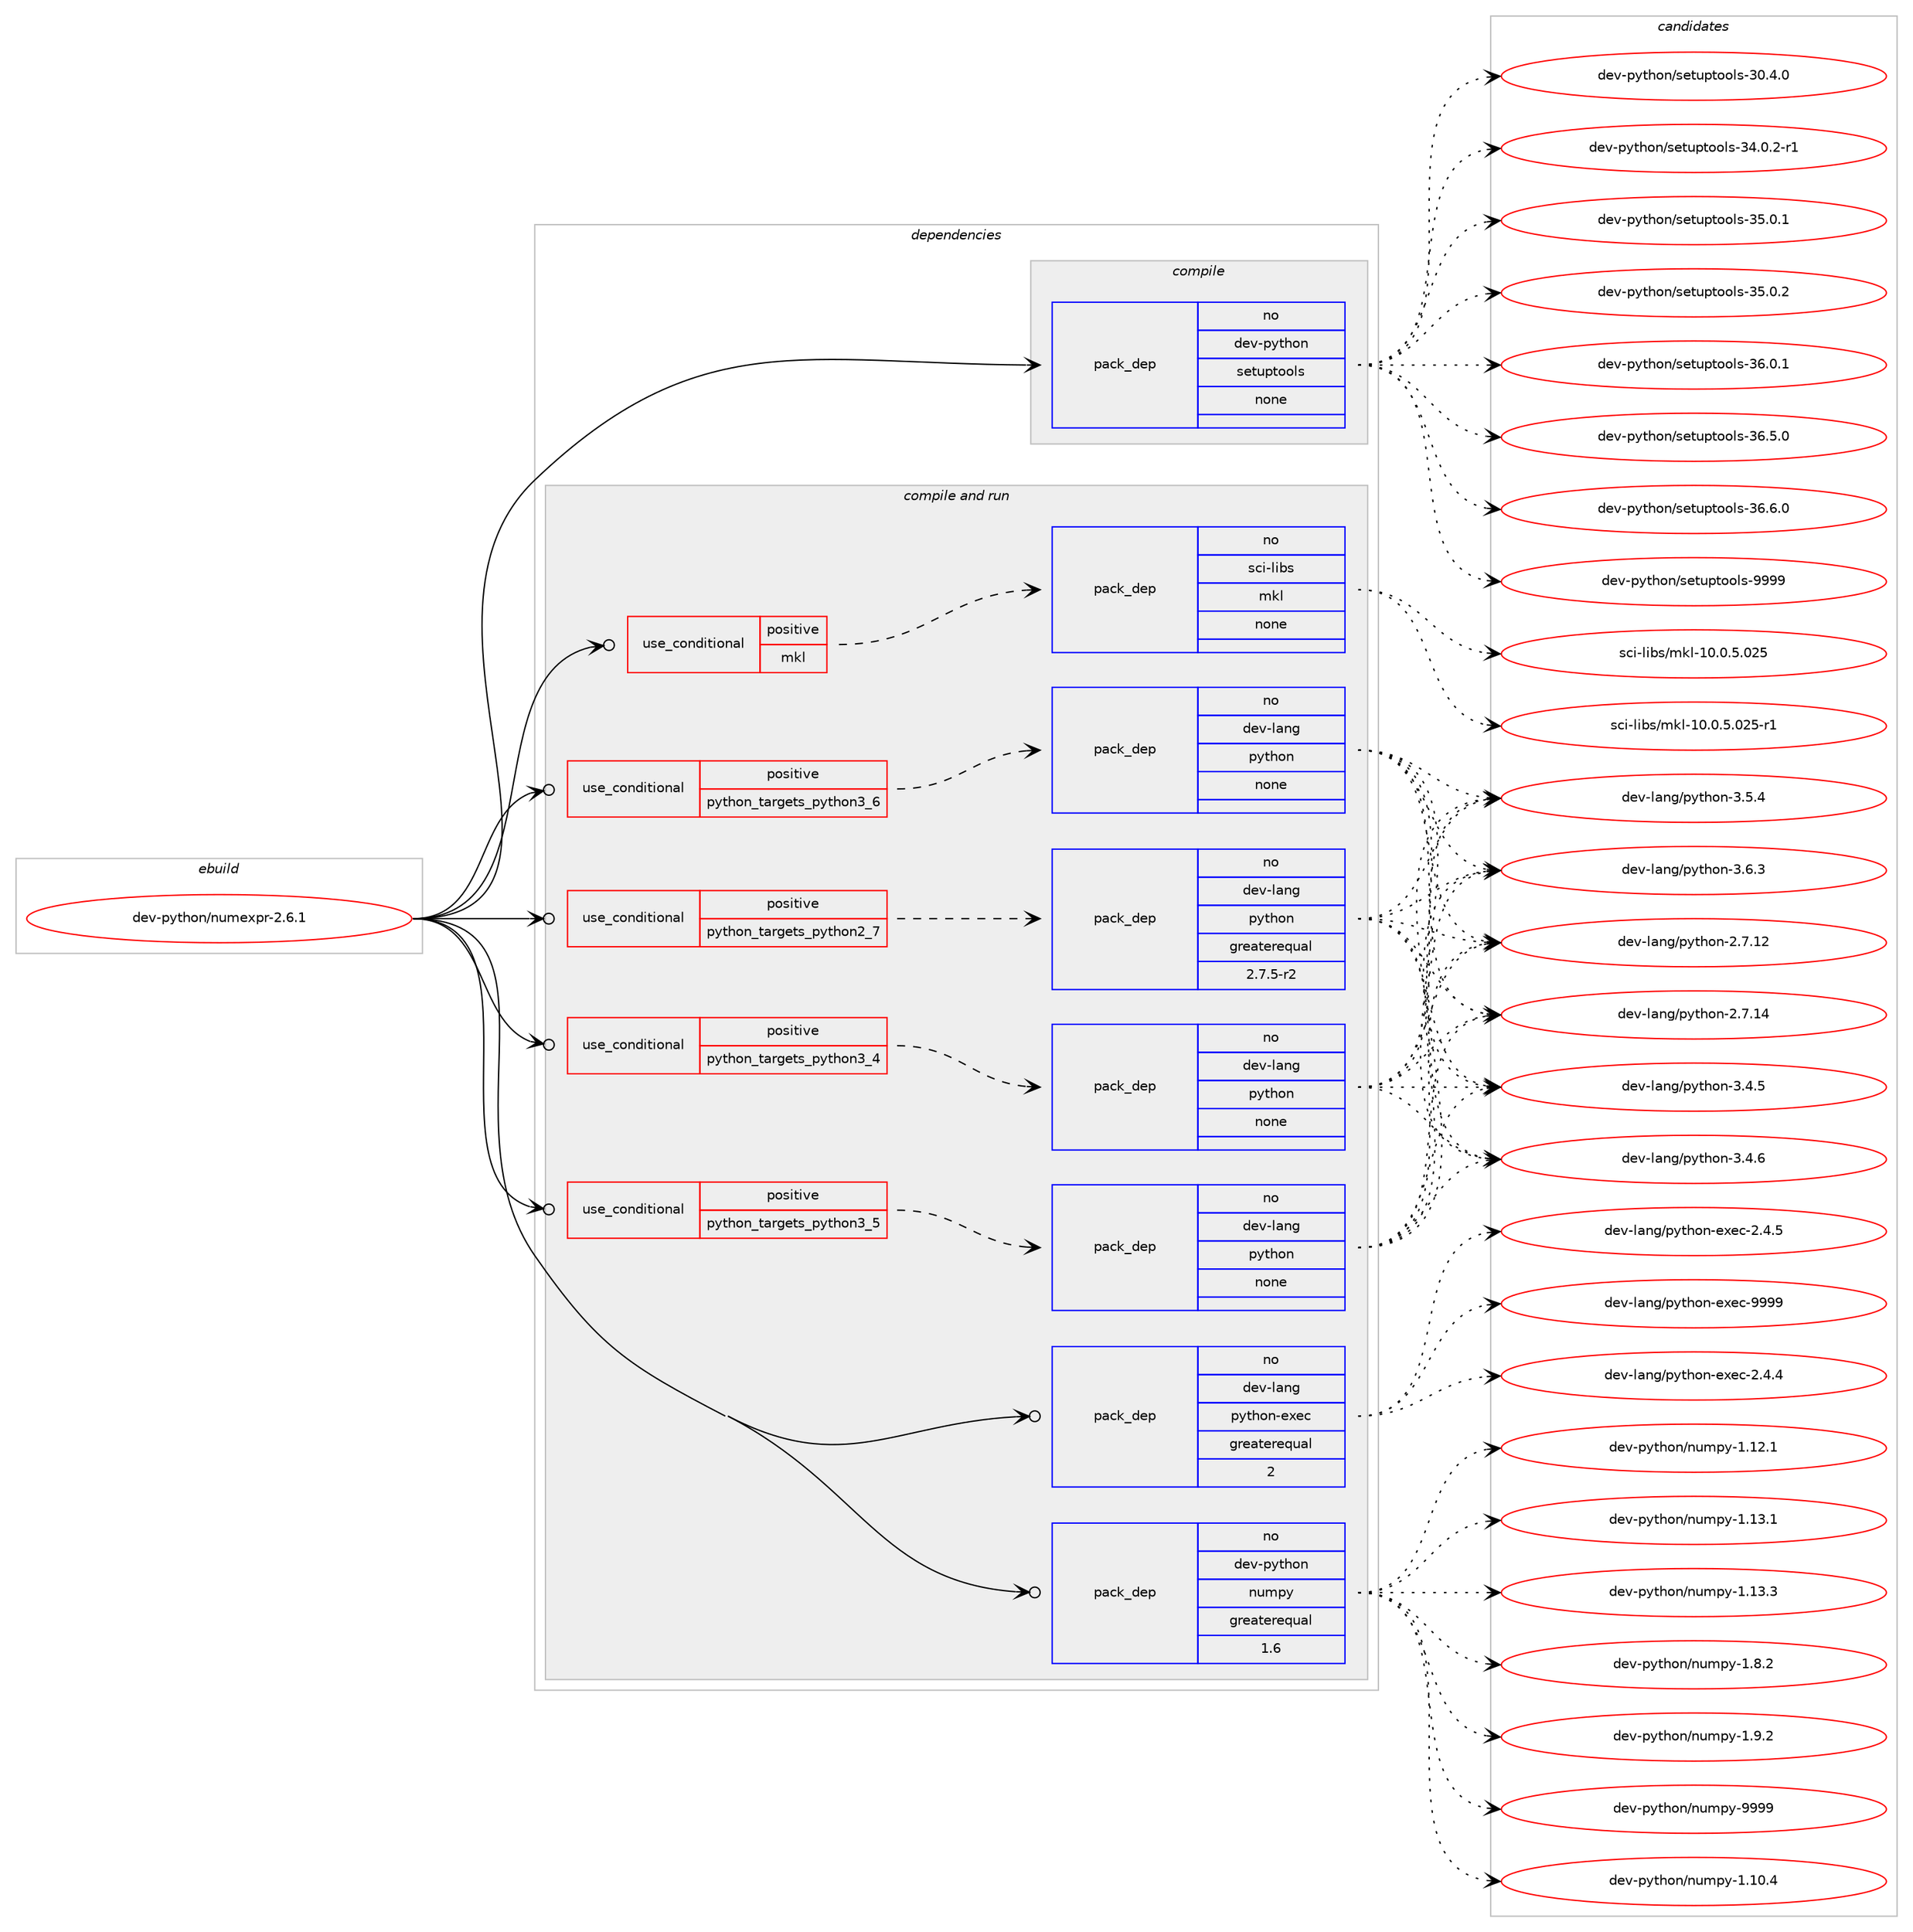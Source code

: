 digraph prolog {

# *************
# Graph options
# *************

newrank=true;
concentrate=true;
compound=true;
graph [rankdir=LR,fontname=Helvetica,fontsize=10,ranksep=1.5];#, ranksep=2.5, nodesep=0.2];
edge  [arrowhead=vee];
node  [fontname=Helvetica,fontsize=10];

# **********
# The ebuild
# **********

subgraph cluster_leftcol {
color=gray;
rank=same;
label=<<i>ebuild</i>>;
id [label="dev-python/numexpr-2.6.1", color=red, width=4, href="../dev-python/numexpr-2.6.1.svg"];
}

# ****************
# The dependencies
# ****************

subgraph cluster_midcol {
color=gray;
label=<<i>dependencies</i>>;
subgraph cluster_compile {
fillcolor="#eeeeee";
style=filled;
label=<<i>compile</i>>;
subgraph pack128547 {
dependency168674 [label=<<TABLE BORDER="0" CELLBORDER="1" CELLSPACING="0" CELLPADDING="4" WIDTH="220"><TR><TD ROWSPAN="6" CELLPADDING="30">pack_dep</TD></TR><TR><TD WIDTH="110">no</TD></TR><TR><TD>dev-python</TD></TR><TR><TD>setuptools</TD></TR><TR><TD>none</TD></TR><TR><TD></TD></TR></TABLE>>, shape=none, color=blue];
}
id:e -> dependency168674:w [weight=20,style="solid",arrowhead="vee"];
}
subgraph cluster_compileandrun {
fillcolor="#eeeeee";
style=filled;
label=<<i>compile and run</i>>;
subgraph cond36267 {
dependency168675 [label=<<TABLE BORDER="0" CELLBORDER="1" CELLSPACING="0" CELLPADDING="4"><TR><TD ROWSPAN="3" CELLPADDING="10">use_conditional</TD></TR><TR><TD>positive</TD></TR><TR><TD>mkl</TD></TR></TABLE>>, shape=none, color=red];
subgraph pack128548 {
dependency168676 [label=<<TABLE BORDER="0" CELLBORDER="1" CELLSPACING="0" CELLPADDING="4" WIDTH="220"><TR><TD ROWSPAN="6" CELLPADDING="30">pack_dep</TD></TR><TR><TD WIDTH="110">no</TD></TR><TR><TD>sci-libs</TD></TR><TR><TD>mkl</TD></TR><TR><TD>none</TD></TR><TR><TD></TD></TR></TABLE>>, shape=none, color=blue];
}
dependency168675:e -> dependency168676:w [weight=20,style="dashed",arrowhead="vee"];
}
id:e -> dependency168675:w [weight=20,style="solid",arrowhead="odotvee"];
subgraph cond36268 {
dependency168677 [label=<<TABLE BORDER="0" CELLBORDER="1" CELLSPACING="0" CELLPADDING="4"><TR><TD ROWSPAN="3" CELLPADDING="10">use_conditional</TD></TR><TR><TD>positive</TD></TR><TR><TD>python_targets_python2_7</TD></TR></TABLE>>, shape=none, color=red];
subgraph pack128549 {
dependency168678 [label=<<TABLE BORDER="0" CELLBORDER="1" CELLSPACING="0" CELLPADDING="4" WIDTH="220"><TR><TD ROWSPAN="6" CELLPADDING="30">pack_dep</TD></TR><TR><TD WIDTH="110">no</TD></TR><TR><TD>dev-lang</TD></TR><TR><TD>python</TD></TR><TR><TD>greaterequal</TD></TR><TR><TD>2.7.5-r2</TD></TR></TABLE>>, shape=none, color=blue];
}
dependency168677:e -> dependency168678:w [weight=20,style="dashed",arrowhead="vee"];
}
id:e -> dependency168677:w [weight=20,style="solid",arrowhead="odotvee"];
subgraph cond36269 {
dependency168679 [label=<<TABLE BORDER="0" CELLBORDER="1" CELLSPACING="0" CELLPADDING="4"><TR><TD ROWSPAN="3" CELLPADDING="10">use_conditional</TD></TR><TR><TD>positive</TD></TR><TR><TD>python_targets_python3_4</TD></TR></TABLE>>, shape=none, color=red];
subgraph pack128550 {
dependency168680 [label=<<TABLE BORDER="0" CELLBORDER="1" CELLSPACING="0" CELLPADDING="4" WIDTH="220"><TR><TD ROWSPAN="6" CELLPADDING="30">pack_dep</TD></TR><TR><TD WIDTH="110">no</TD></TR><TR><TD>dev-lang</TD></TR><TR><TD>python</TD></TR><TR><TD>none</TD></TR><TR><TD></TD></TR></TABLE>>, shape=none, color=blue];
}
dependency168679:e -> dependency168680:w [weight=20,style="dashed",arrowhead="vee"];
}
id:e -> dependency168679:w [weight=20,style="solid",arrowhead="odotvee"];
subgraph cond36270 {
dependency168681 [label=<<TABLE BORDER="0" CELLBORDER="1" CELLSPACING="0" CELLPADDING="4"><TR><TD ROWSPAN="3" CELLPADDING="10">use_conditional</TD></TR><TR><TD>positive</TD></TR><TR><TD>python_targets_python3_5</TD></TR></TABLE>>, shape=none, color=red];
subgraph pack128551 {
dependency168682 [label=<<TABLE BORDER="0" CELLBORDER="1" CELLSPACING="0" CELLPADDING="4" WIDTH="220"><TR><TD ROWSPAN="6" CELLPADDING="30">pack_dep</TD></TR><TR><TD WIDTH="110">no</TD></TR><TR><TD>dev-lang</TD></TR><TR><TD>python</TD></TR><TR><TD>none</TD></TR><TR><TD></TD></TR></TABLE>>, shape=none, color=blue];
}
dependency168681:e -> dependency168682:w [weight=20,style="dashed",arrowhead="vee"];
}
id:e -> dependency168681:w [weight=20,style="solid",arrowhead="odotvee"];
subgraph cond36271 {
dependency168683 [label=<<TABLE BORDER="0" CELLBORDER="1" CELLSPACING="0" CELLPADDING="4"><TR><TD ROWSPAN="3" CELLPADDING="10">use_conditional</TD></TR><TR><TD>positive</TD></TR><TR><TD>python_targets_python3_6</TD></TR></TABLE>>, shape=none, color=red];
subgraph pack128552 {
dependency168684 [label=<<TABLE BORDER="0" CELLBORDER="1" CELLSPACING="0" CELLPADDING="4" WIDTH="220"><TR><TD ROWSPAN="6" CELLPADDING="30">pack_dep</TD></TR><TR><TD WIDTH="110">no</TD></TR><TR><TD>dev-lang</TD></TR><TR><TD>python</TD></TR><TR><TD>none</TD></TR><TR><TD></TD></TR></TABLE>>, shape=none, color=blue];
}
dependency168683:e -> dependency168684:w [weight=20,style="dashed",arrowhead="vee"];
}
id:e -> dependency168683:w [weight=20,style="solid",arrowhead="odotvee"];
subgraph pack128553 {
dependency168685 [label=<<TABLE BORDER="0" CELLBORDER="1" CELLSPACING="0" CELLPADDING="4" WIDTH="220"><TR><TD ROWSPAN="6" CELLPADDING="30">pack_dep</TD></TR><TR><TD WIDTH="110">no</TD></TR><TR><TD>dev-lang</TD></TR><TR><TD>python-exec</TD></TR><TR><TD>greaterequal</TD></TR><TR><TD>2</TD></TR></TABLE>>, shape=none, color=blue];
}
id:e -> dependency168685:w [weight=20,style="solid",arrowhead="odotvee"];
subgraph pack128554 {
dependency168686 [label=<<TABLE BORDER="0" CELLBORDER="1" CELLSPACING="0" CELLPADDING="4" WIDTH="220"><TR><TD ROWSPAN="6" CELLPADDING="30">pack_dep</TD></TR><TR><TD WIDTH="110">no</TD></TR><TR><TD>dev-python</TD></TR><TR><TD>numpy</TD></TR><TR><TD>greaterequal</TD></TR><TR><TD>1.6</TD></TR></TABLE>>, shape=none, color=blue];
}
id:e -> dependency168686:w [weight=20,style="solid",arrowhead="odotvee"];
}
subgraph cluster_run {
fillcolor="#eeeeee";
style=filled;
label=<<i>run</i>>;
}
}

# **************
# The candidates
# **************

subgraph cluster_choices {
rank=same;
color=gray;
label=<<i>candidates</i>>;

subgraph choice128547 {
color=black;
nodesep=1;
choice100101118451121211161041111104711510111611711211611111110811545514846524648 [label="dev-python/setuptools-30.4.0", color=red, width=4,href="../dev-python/setuptools-30.4.0.svg"];
choice1001011184511212111610411111047115101116117112116111111108115455152464846504511449 [label="dev-python/setuptools-34.0.2-r1", color=red, width=4,href="../dev-python/setuptools-34.0.2-r1.svg"];
choice100101118451121211161041111104711510111611711211611111110811545515346484649 [label="dev-python/setuptools-35.0.1", color=red, width=4,href="../dev-python/setuptools-35.0.1.svg"];
choice100101118451121211161041111104711510111611711211611111110811545515346484650 [label="dev-python/setuptools-35.0.2", color=red, width=4,href="../dev-python/setuptools-35.0.2.svg"];
choice100101118451121211161041111104711510111611711211611111110811545515446484649 [label="dev-python/setuptools-36.0.1", color=red, width=4,href="../dev-python/setuptools-36.0.1.svg"];
choice100101118451121211161041111104711510111611711211611111110811545515446534648 [label="dev-python/setuptools-36.5.0", color=red, width=4,href="../dev-python/setuptools-36.5.0.svg"];
choice100101118451121211161041111104711510111611711211611111110811545515446544648 [label="dev-python/setuptools-36.6.0", color=red, width=4,href="../dev-python/setuptools-36.6.0.svg"];
choice10010111845112121116104111110471151011161171121161111111081154557575757 [label="dev-python/setuptools-9999", color=red, width=4,href="../dev-python/setuptools-9999.svg"];
dependency168674:e -> choice100101118451121211161041111104711510111611711211611111110811545514846524648:w [style=dotted,weight="100"];
dependency168674:e -> choice1001011184511212111610411111047115101116117112116111111108115455152464846504511449:w [style=dotted,weight="100"];
dependency168674:e -> choice100101118451121211161041111104711510111611711211611111110811545515346484649:w [style=dotted,weight="100"];
dependency168674:e -> choice100101118451121211161041111104711510111611711211611111110811545515346484650:w [style=dotted,weight="100"];
dependency168674:e -> choice100101118451121211161041111104711510111611711211611111110811545515446484649:w [style=dotted,weight="100"];
dependency168674:e -> choice100101118451121211161041111104711510111611711211611111110811545515446534648:w [style=dotted,weight="100"];
dependency168674:e -> choice100101118451121211161041111104711510111611711211611111110811545515446544648:w [style=dotted,weight="100"];
dependency168674:e -> choice10010111845112121116104111110471151011161171121161111111081154557575757:w [style=dotted,weight="100"];
}
subgraph choice128548 {
color=black;
nodesep=1;
choice115991054510810598115471091071084549484648465346485053 [label="sci-libs/mkl-10.0.5.025", color=red, width=4,href="../sci-libs/mkl-10.0.5.025.svg"];
choice1159910545108105981154710910710845494846484653464850534511449 [label="sci-libs/mkl-10.0.5.025-r1", color=red, width=4,href="../sci-libs/mkl-10.0.5.025-r1.svg"];
dependency168676:e -> choice115991054510810598115471091071084549484648465346485053:w [style=dotted,weight="100"];
dependency168676:e -> choice1159910545108105981154710910710845494846484653464850534511449:w [style=dotted,weight="100"];
}
subgraph choice128549 {
color=black;
nodesep=1;
choice10010111845108971101034711212111610411111045504655464950 [label="dev-lang/python-2.7.12", color=red, width=4,href="../dev-lang/python-2.7.12.svg"];
choice10010111845108971101034711212111610411111045504655464952 [label="dev-lang/python-2.7.14", color=red, width=4,href="../dev-lang/python-2.7.14.svg"];
choice100101118451089711010347112121116104111110455146524653 [label="dev-lang/python-3.4.5", color=red, width=4,href="../dev-lang/python-3.4.5.svg"];
choice100101118451089711010347112121116104111110455146524654 [label="dev-lang/python-3.4.6", color=red, width=4,href="../dev-lang/python-3.4.6.svg"];
choice100101118451089711010347112121116104111110455146534652 [label="dev-lang/python-3.5.4", color=red, width=4,href="../dev-lang/python-3.5.4.svg"];
choice100101118451089711010347112121116104111110455146544651 [label="dev-lang/python-3.6.3", color=red, width=4,href="../dev-lang/python-3.6.3.svg"];
dependency168678:e -> choice10010111845108971101034711212111610411111045504655464950:w [style=dotted,weight="100"];
dependency168678:e -> choice10010111845108971101034711212111610411111045504655464952:w [style=dotted,weight="100"];
dependency168678:e -> choice100101118451089711010347112121116104111110455146524653:w [style=dotted,weight="100"];
dependency168678:e -> choice100101118451089711010347112121116104111110455146524654:w [style=dotted,weight="100"];
dependency168678:e -> choice100101118451089711010347112121116104111110455146534652:w [style=dotted,weight="100"];
dependency168678:e -> choice100101118451089711010347112121116104111110455146544651:w [style=dotted,weight="100"];
}
subgraph choice128550 {
color=black;
nodesep=1;
choice10010111845108971101034711212111610411111045504655464950 [label="dev-lang/python-2.7.12", color=red, width=4,href="../dev-lang/python-2.7.12.svg"];
choice10010111845108971101034711212111610411111045504655464952 [label="dev-lang/python-2.7.14", color=red, width=4,href="../dev-lang/python-2.7.14.svg"];
choice100101118451089711010347112121116104111110455146524653 [label="dev-lang/python-3.4.5", color=red, width=4,href="../dev-lang/python-3.4.5.svg"];
choice100101118451089711010347112121116104111110455146524654 [label="dev-lang/python-3.4.6", color=red, width=4,href="../dev-lang/python-3.4.6.svg"];
choice100101118451089711010347112121116104111110455146534652 [label="dev-lang/python-3.5.4", color=red, width=4,href="../dev-lang/python-3.5.4.svg"];
choice100101118451089711010347112121116104111110455146544651 [label="dev-lang/python-3.6.3", color=red, width=4,href="../dev-lang/python-3.6.3.svg"];
dependency168680:e -> choice10010111845108971101034711212111610411111045504655464950:w [style=dotted,weight="100"];
dependency168680:e -> choice10010111845108971101034711212111610411111045504655464952:w [style=dotted,weight="100"];
dependency168680:e -> choice100101118451089711010347112121116104111110455146524653:w [style=dotted,weight="100"];
dependency168680:e -> choice100101118451089711010347112121116104111110455146524654:w [style=dotted,weight="100"];
dependency168680:e -> choice100101118451089711010347112121116104111110455146534652:w [style=dotted,weight="100"];
dependency168680:e -> choice100101118451089711010347112121116104111110455146544651:w [style=dotted,weight="100"];
}
subgraph choice128551 {
color=black;
nodesep=1;
choice10010111845108971101034711212111610411111045504655464950 [label="dev-lang/python-2.7.12", color=red, width=4,href="../dev-lang/python-2.7.12.svg"];
choice10010111845108971101034711212111610411111045504655464952 [label="dev-lang/python-2.7.14", color=red, width=4,href="../dev-lang/python-2.7.14.svg"];
choice100101118451089711010347112121116104111110455146524653 [label="dev-lang/python-3.4.5", color=red, width=4,href="../dev-lang/python-3.4.5.svg"];
choice100101118451089711010347112121116104111110455146524654 [label="dev-lang/python-3.4.6", color=red, width=4,href="../dev-lang/python-3.4.6.svg"];
choice100101118451089711010347112121116104111110455146534652 [label="dev-lang/python-3.5.4", color=red, width=4,href="../dev-lang/python-3.5.4.svg"];
choice100101118451089711010347112121116104111110455146544651 [label="dev-lang/python-3.6.3", color=red, width=4,href="../dev-lang/python-3.6.3.svg"];
dependency168682:e -> choice10010111845108971101034711212111610411111045504655464950:w [style=dotted,weight="100"];
dependency168682:e -> choice10010111845108971101034711212111610411111045504655464952:w [style=dotted,weight="100"];
dependency168682:e -> choice100101118451089711010347112121116104111110455146524653:w [style=dotted,weight="100"];
dependency168682:e -> choice100101118451089711010347112121116104111110455146524654:w [style=dotted,weight="100"];
dependency168682:e -> choice100101118451089711010347112121116104111110455146534652:w [style=dotted,weight="100"];
dependency168682:e -> choice100101118451089711010347112121116104111110455146544651:w [style=dotted,weight="100"];
}
subgraph choice128552 {
color=black;
nodesep=1;
choice10010111845108971101034711212111610411111045504655464950 [label="dev-lang/python-2.7.12", color=red, width=4,href="../dev-lang/python-2.7.12.svg"];
choice10010111845108971101034711212111610411111045504655464952 [label="dev-lang/python-2.7.14", color=red, width=4,href="../dev-lang/python-2.7.14.svg"];
choice100101118451089711010347112121116104111110455146524653 [label="dev-lang/python-3.4.5", color=red, width=4,href="../dev-lang/python-3.4.5.svg"];
choice100101118451089711010347112121116104111110455146524654 [label="dev-lang/python-3.4.6", color=red, width=4,href="../dev-lang/python-3.4.6.svg"];
choice100101118451089711010347112121116104111110455146534652 [label="dev-lang/python-3.5.4", color=red, width=4,href="../dev-lang/python-3.5.4.svg"];
choice100101118451089711010347112121116104111110455146544651 [label="dev-lang/python-3.6.3", color=red, width=4,href="../dev-lang/python-3.6.3.svg"];
dependency168684:e -> choice10010111845108971101034711212111610411111045504655464950:w [style=dotted,weight="100"];
dependency168684:e -> choice10010111845108971101034711212111610411111045504655464952:w [style=dotted,weight="100"];
dependency168684:e -> choice100101118451089711010347112121116104111110455146524653:w [style=dotted,weight="100"];
dependency168684:e -> choice100101118451089711010347112121116104111110455146524654:w [style=dotted,weight="100"];
dependency168684:e -> choice100101118451089711010347112121116104111110455146534652:w [style=dotted,weight="100"];
dependency168684:e -> choice100101118451089711010347112121116104111110455146544651:w [style=dotted,weight="100"];
}
subgraph choice128553 {
color=black;
nodesep=1;
choice1001011184510897110103471121211161041111104510112010199455046524652 [label="dev-lang/python-exec-2.4.4", color=red, width=4,href="../dev-lang/python-exec-2.4.4.svg"];
choice1001011184510897110103471121211161041111104510112010199455046524653 [label="dev-lang/python-exec-2.4.5", color=red, width=4,href="../dev-lang/python-exec-2.4.5.svg"];
choice10010111845108971101034711212111610411111045101120101994557575757 [label="dev-lang/python-exec-9999", color=red, width=4,href="../dev-lang/python-exec-9999.svg"];
dependency168685:e -> choice1001011184510897110103471121211161041111104510112010199455046524652:w [style=dotted,weight="100"];
dependency168685:e -> choice1001011184510897110103471121211161041111104510112010199455046524653:w [style=dotted,weight="100"];
dependency168685:e -> choice10010111845108971101034711212111610411111045101120101994557575757:w [style=dotted,weight="100"];
}
subgraph choice128554 {
color=black;
nodesep=1;
choice100101118451121211161041111104711011710911212145494649484652 [label="dev-python/numpy-1.10.4", color=red, width=4,href="../dev-python/numpy-1.10.4.svg"];
choice100101118451121211161041111104711011710911212145494649504649 [label="dev-python/numpy-1.12.1", color=red, width=4,href="../dev-python/numpy-1.12.1.svg"];
choice100101118451121211161041111104711011710911212145494649514649 [label="dev-python/numpy-1.13.1", color=red, width=4,href="../dev-python/numpy-1.13.1.svg"];
choice100101118451121211161041111104711011710911212145494649514651 [label="dev-python/numpy-1.13.3", color=red, width=4,href="../dev-python/numpy-1.13.3.svg"];
choice1001011184511212111610411111047110117109112121454946564650 [label="dev-python/numpy-1.8.2", color=red, width=4,href="../dev-python/numpy-1.8.2.svg"];
choice1001011184511212111610411111047110117109112121454946574650 [label="dev-python/numpy-1.9.2", color=red, width=4,href="../dev-python/numpy-1.9.2.svg"];
choice10010111845112121116104111110471101171091121214557575757 [label="dev-python/numpy-9999", color=red, width=4,href="../dev-python/numpy-9999.svg"];
dependency168686:e -> choice100101118451121211161041111104711011710911212145494649484652:w [style=dotted,weight="100"];
dependency168686:e -> choice100101118451121211161041111104711011710911212145494649504649:w [style=dotted,weight="100"];
dependency168686:e -> choice100101118451121211161041111104711011710911212145494649514649:w [style=dotted,weight="100"];
dependency168686:e -> choice100101118451121211161041111104711011710911212145494649514651:w [style=dotted,weight="100"];
dependency168686:e -> choice1001011184511212111610411111047110117109112121454946564650:w [style=dotted,weight="100"];
dependency168686:e -> choice1001011184511212111610411111047110117109112121454946574650:w [style=dotted,weight="100"];
dependency168686:e -> choice10010111845112121116104111110471101171091121214557575757:w [style=dotted,weight="100"];
}
}

}
